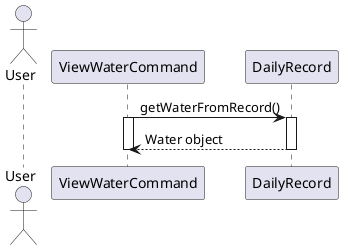 @startuml
actor User
participant "ViewWaterCommand" as ViewCmd
participant "DailyRecord" as DailyRec

ViewCmd -> DailyRec: getWaterFromRecord()
activate ViewCmd
activate DailyRec
DailyRec --> ViewCmd: Water object
deactivate DailyRec

deactivate ViewCmd
@enduml
